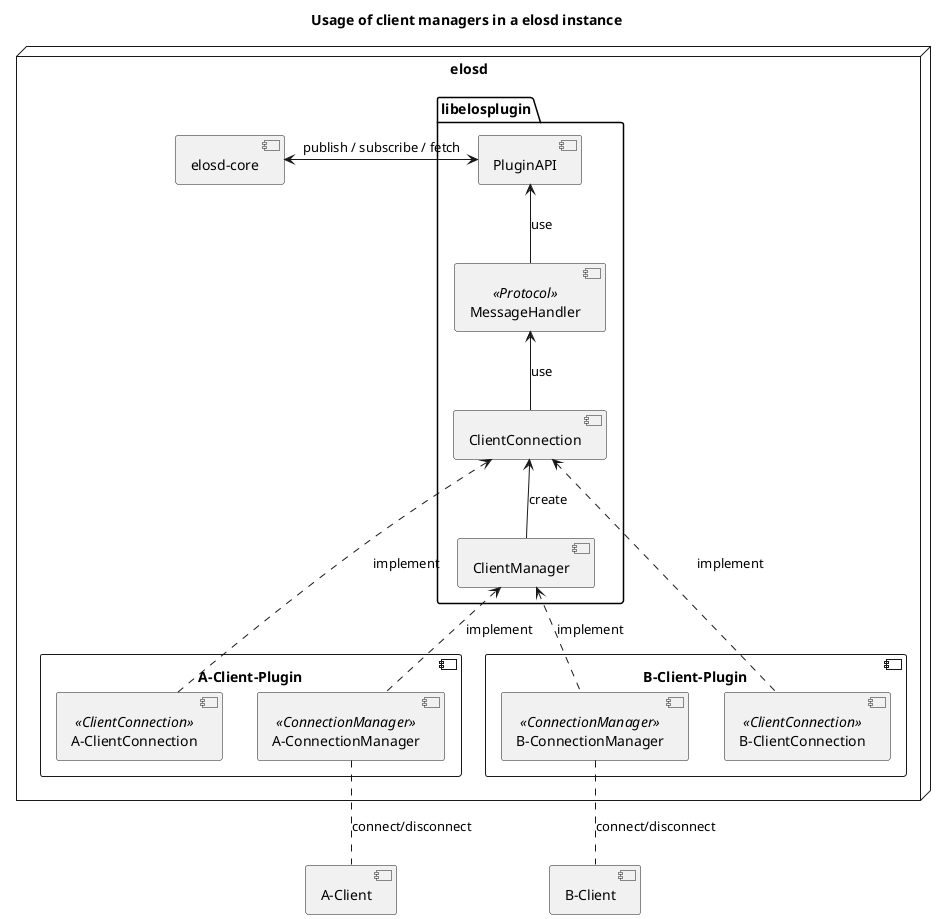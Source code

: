 @startuml
title "Usage of client managers in a elosd instance"


node "elosd" {
    [elosd-core]

    package "libelosplugin" {
      [PluginAPI]
      [ClientManager]
      [ClientConnection]
      [MessageHandler] <<Protocol>>

      [ClientManager] --> [ClientConnection] : create
      [ClientManager] -left[hidden]- [ClientConnection]
    }

    component A-Client-Plugin {
      [A-ConnectionManager] <<ConnectionManager>>
      [A-ClientConnection]  <<ClientConnection>>
    }
    component B-Client-Plugin {
      [B-ConnectionManager] <<ConnectionManager>>
      [B-ClientConnection]  <<ClientConnection>>
    }

    [A-ConnectionManager] .up.> ClientManager : implement
    [B-ConnectionManager] .up.> ClientManager : implement

    [A-ClientConnection] .up.> ClientConnection : implement
    [B-ClientConnection] .up.> ClientConnection : implement


    [ClientConnection] -up-> MessageHandler : use
    [MessageHandler] -up-> [PluginAPI] : use

    [elosd-core] <-left-> [PluginAPI] : publish / subscribe / fetch
}

[A-Client] .up. [A-ConnectionManager] : connect/disconnect
[B-Client] .up. [B-ConnectionManager] : connect/disconnect

@enduml
